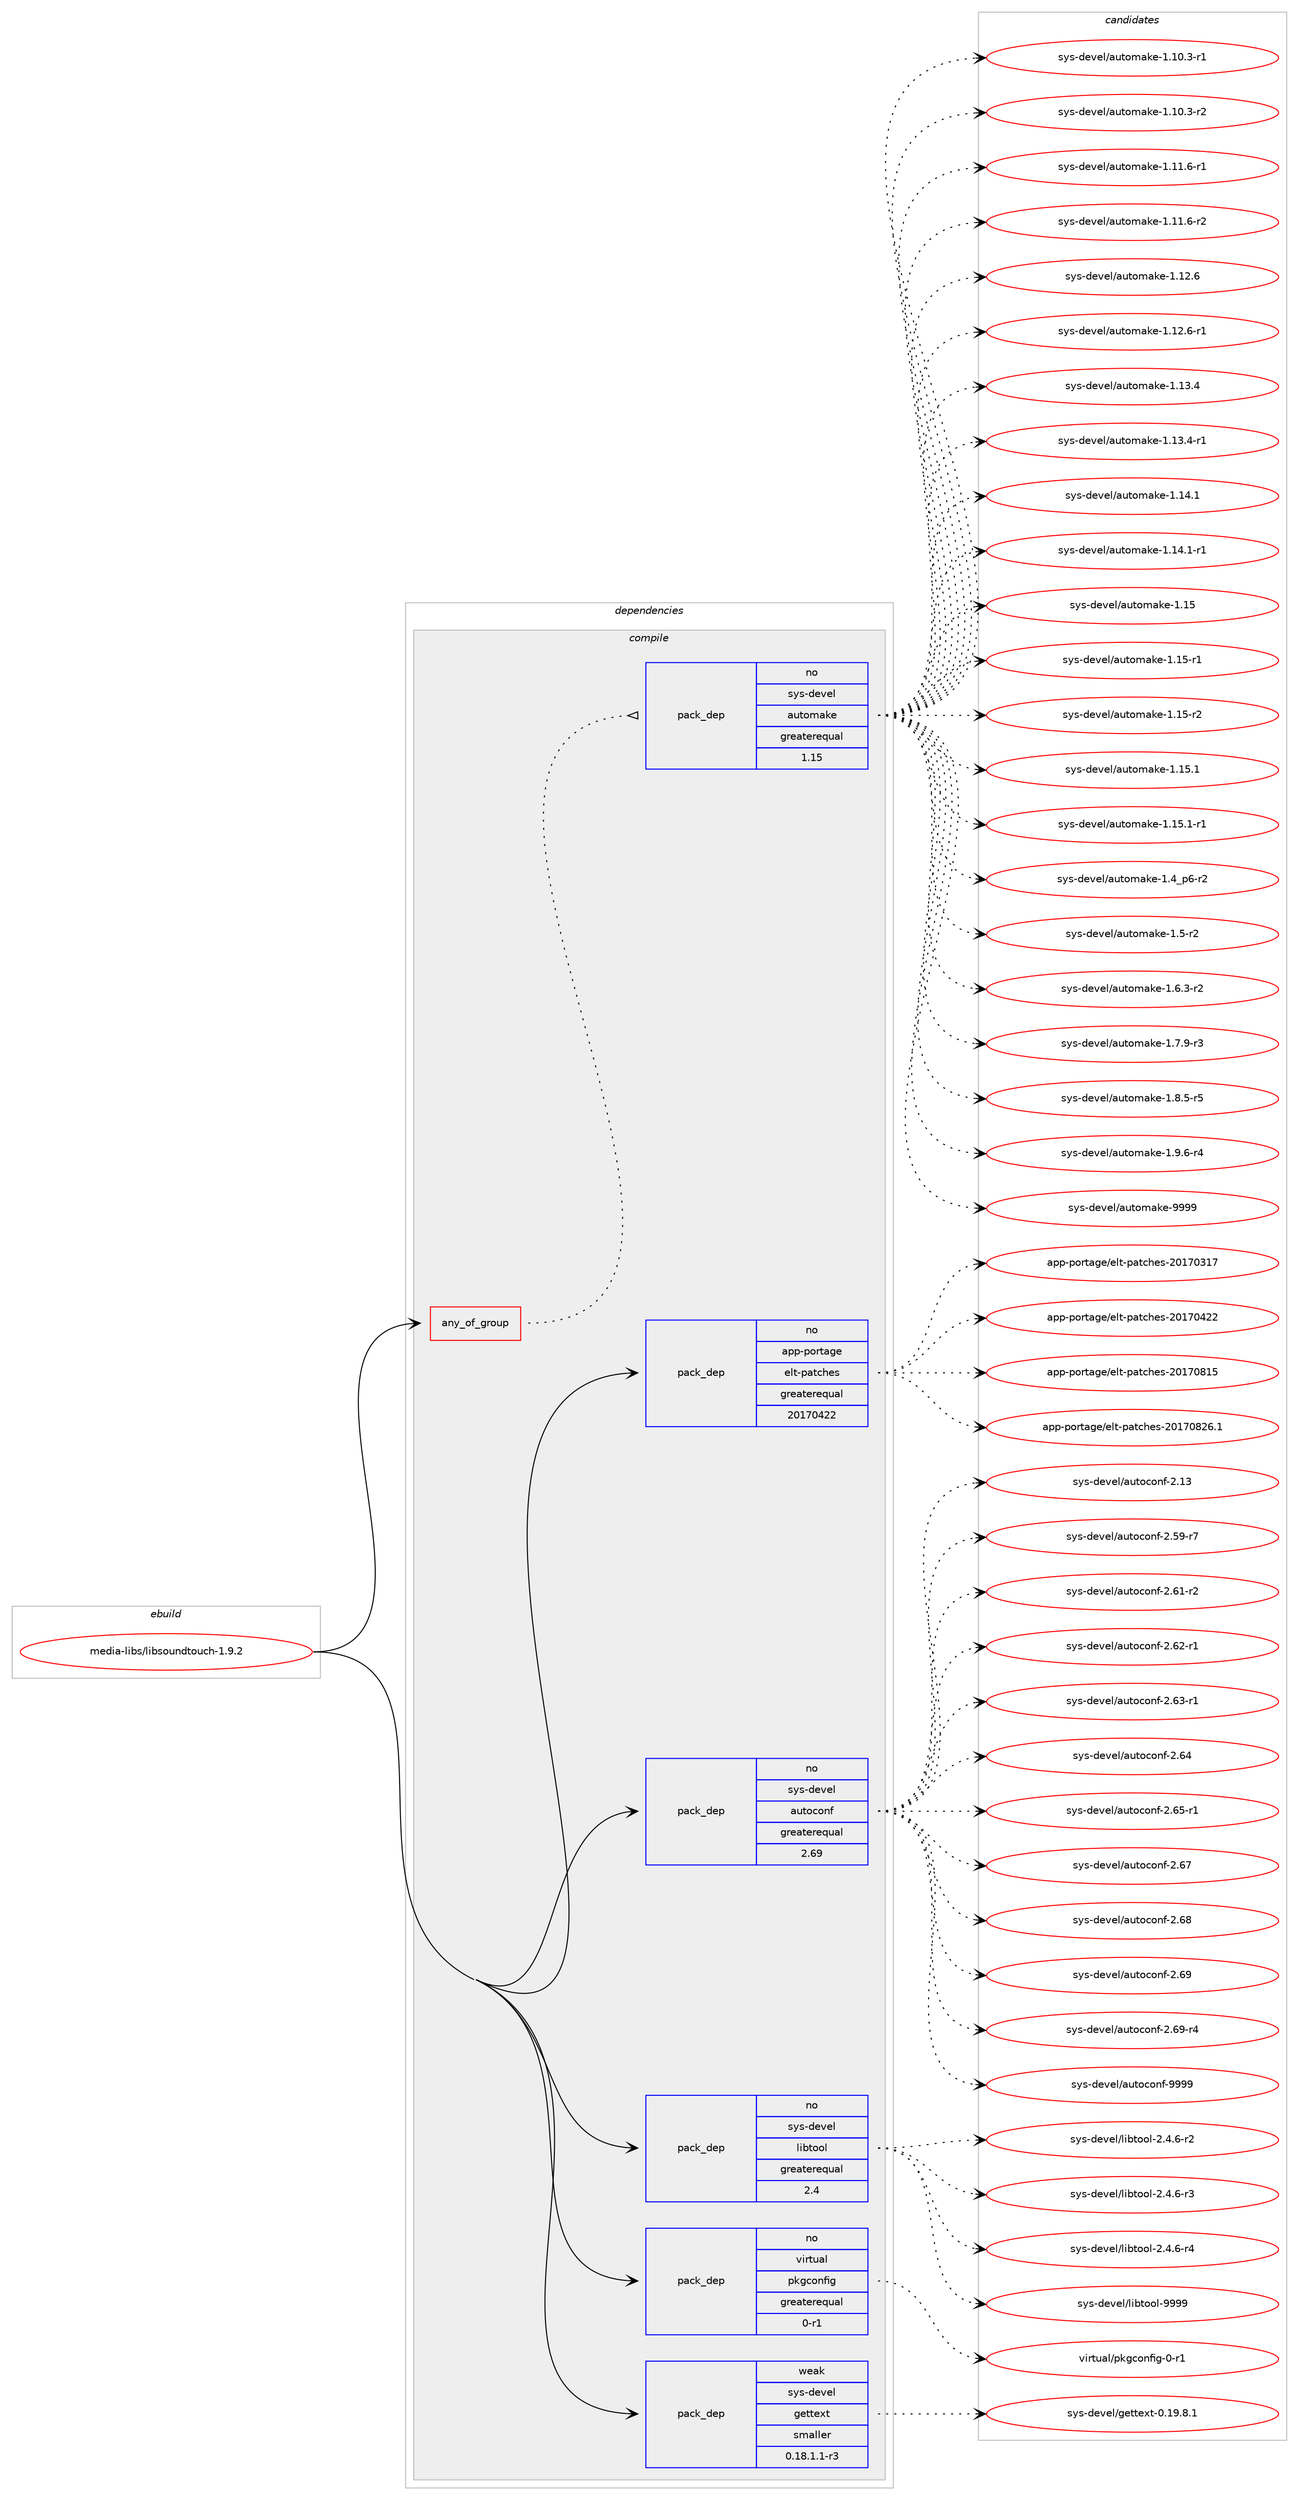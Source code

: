 digraph prolog {

# *************
# Graph options
# *************

newrank=true;
concentrate=true;
compound=true;
graph [rankdir=LR,fontname=Helvetica,fontsize=10,ranksep=1.5];#, ranksep=2.5, nodesep=0.2];
edge  [arrowhead=vee];
node  [fontname=Helvetica,fontsize=10];

# **********
# The ebuild
# **********

subgraph cluster_leftcol {
color=gray;
rank=same;
label=<<i>ebuild</i>>;
id [label="media-libs/libsoundtouch-1.9.2", color=red, width=4, href="../media-libs/libsoundtouch-1.9.2.svg"];
}

# ****************
# The dependencies
# ****************

subgraph cluster_midcol {
color=gray;
label=<<i>dependencies</i>>;
subgraph cluster_compile {
fillcolor="#eeeeee";
style=filled;
label=<<i>compile</i>>;
subgraph any5602 {
dependency365726 [label=<<TABLE BORDER="0" CELLBORDER="1" CELLSPACING="0" CELLPADDING="4"><TR><TD CELLPADDING="10">any_of_group</TD></TR></TABLE>>, shape=none, color=red];subgraph pack269863 {
dependency365727 [label=<<TABLE BORDER="0" CELLBORDER="1" CELLSPACING="0" CELLPADDING="4" WIDTH="220"><TR><TD ROWSPAN="6" CELLPADDING="30">pack_dep</TD></TR><TR><TD WIDTH="110">no</TD></TR><TR><TD>sys-devel</TD></TR><TR><TD>automake</TD></TR><TR><TD>greaterequal</TD></TR><TR><TD>1.15</TD></TR></TABLE>>, shape=none, color=blue];
}
dependency365726:e -> dependency365727:w [weight=20,style="dotted",arrowhead="oinv"];
}
id:e -> dependency365726:w [weight=20,style="solid",arrowhead="vee"];
subgraph pack269864 {
dependency365728 [label=<<TABLE BORDER="0" CELLBORDER="1" CELLSPACING="0" CELLPADDING="4" WIDTH="220"><TR><TD ROWSPAN="6" CELLPADDING="30">pack_dep</TD></TR><TR><TD WIDTH="110">no</TD></TR><TR><TD>app-portage</TD></TR><TR><TD>elt-patches</TD></TR><TR><TD>greaterequal</TD></TR><TR><TD>20170422</TD></TR></TABLE>>, shape=none, color=blue];
}
id:e -> dependency365728:w [weight=20,style="solid",arrowhead="vee"];
subgraph pack269865 {
dependency365729 [label=<<TABLE BORDER="0" CELLBORDER="1" CELLSPACING="0" CELLPADDING="4" WIDTH="220"><TR><TD ROWSPAN="6" CELLPADDING="30">pack_dep</TD></TR><TR><TD WIDTH="110">no</TD></TR><TR><TD>sys-devel</TD></TR><TR><TD>autoconf</TD></TR><TR><TD>greaterequal</TD></TR><TR><TD>2.69</TD></TR></TABLE>>, shape=none, color=blue];
}
id:e -> dependency365729:w [weight=20,style="solid",arrowhead="vee"];
subgraph pack269866 {
dependency365730 [label=<<TABLE BORDER="0" CELLBORDER="1" CELLSPACING="0" CELLPADDING="4" WIDTH="220"><TR><TD ROWSPAN="6" CELLPADDING="30">pack_dep</TD></TR><TR><TD WIDTH="110">no</TD></TR><TR><TD>sys-devel</TD></TR><TR><TD>libtool</TD></TR><TR><TD>greaterequal</TD></TR><TR><TD>2.4</TD></TR></TABLE>>, shape=none, color=blue];
}
id:e -> dependency365730:w [weight=20,style="solid",arrowhead="vee"];
subgraph pack269867 {
dependency365731 [label=<<TABLE BORDER="0" CELLBORDER="1" CELLSPACING="0" CELLPADDING="4" WIDTH="220"><TR><TD ROWSPAN="6" CELLPADDING="30">pack_dep</TD></TR><TR><TD WIDTH="110">no</TD></TR><TR><TD>virtual</TD></TR><TR><TD>pkgconfig</TD></TR><TR><TD>greaterequal</TD></TR><TR><TD>0-r1</TD></TR></TABLE>>, shape=none, color=blue];
}
id:e -> dependency365731:w [weight=20,style="solid",arrowhead="vee"];
subgraph pack269868 {
dependency365732 [label=<<TABLE BORDER="0" CELLBORDER="1" CELLSPACING="0" CELLPADDING="4" WIDTH="220"><TR><TD ROWSPAN="6" CELLPADDING="30">pack_dep</TD></TR><TR><TD WIDTH="110">weak</TD></TR><TR><TD>sys-devel</TD></TR><TR><TD>gettext</TD></TR><TR><TD>smaller</TD></TR><TR><TD>0.18.1.1-r3</TD></TR></TABLE>>, shape=none, color=blue];
}
id:e -> dependency365732:w [weight=20,style="solid",arrowhead="vee"];
}
subgraph cluster_compileandrun {
fillcolor="#eeeeee";
style=filled;
label=<<i>compile and run</i>>;
}
subgraph cluster_run {
fillcolor="#eeeeee";
style=filled;
label=<<i>run</i>>;
}
}

# **************
# The candidates
# **************

subgraph cluster_choices {
rank=same;
color=gray;
label=<<i>candidates</i>>;

subgraph choice269863 {
color=black;
nodesep=1;
choice11512111545100101118101108479711711611110997107101454946494846514511449 [label="sys-devel/automake-1.10.3-r1", color=red, width=4,href="../sys-devel/automake-1.10.3-r1.svg"];
choice11512111545100101118101108479711711611110997107101454946494846514511450 [label="sys-devel/automake-1.10.3-r2", color=red, width=4,href="../sys-devel/automake-1.10.3-r2.svg"];
choice11512111545100101118101108479711711611110997107101454946494946544511449 [label="sys-devel/automake-1.11.6-r1", color=red, width=4,href="../sys-devel/automake-1.11.6-r1.svg"];
choice11512111545100101118101108479711711611110997107101454946494946544511450 [label="sys-devel/automake-1.11.6-r2", color=red, width=4,href="../sys-devel/automake-1.11.6-r2.svg"];
choice1151211154510010111810110847971171161111099710710145494649504654 [label="sys-devel/automake-1.12.6", color=red, width=4,href="../sys-devel/automake-1.12.6.svg"];
choice11512111545100101118101108479711711611110997107101454946495046544511449 [label="sys-devel/automake-1.12.6-r1", color=red, width=4,href="../sys-devel/automake-1.12.6-r1.svg"];
choice1151211154510010111810110847971171161111099710710145494649514652 [label="sys-devel/automake-1.13.4", color=red, width=4,href="../sys-devel/automake-1.13.4.svg"];
choice11512111545100101118101108479711711611110997107101454946495146524511449 [label="sys-devel/automake-1.13.4-r1", color=red, width=4,href="../sys-devel/automake-1.13.4-r1.svg"];
choice1151211154510010111810110847971171161111099710710145494649524649 [label="sys-devel/automake-1.14.1", color=red, width=4,href="../sys-devel/automake-1.14.1.svg"];
choice11512111545100101118101108479711711611110997107101454946495246494511449 [label="sys-devel/automake-1.14.1-r1", color=red, width=4,href="../sys-devel/automake-1.14.1-r1.svg"];
choice115121115451001011181011084797117116111109971071014549464953 [label="sys-devel/automake-1.15", color=red, width=4,href="../sys-devel/automake-1.15.svg"];
choice1151211154510010111810110847971171161111099710710145494649534511449 [label="sys-devel/automake-1.15-r1", color=red, width=4,href="../sys-devel/automake-1.15-r1.svg"];
choice1151211154510010111810110847971171161111099710710145494649534511450 [label="sys-devel/automake-1.15-r2", color=red, width=4,href="../sys-devel/automake-1.15-r2.svg"];
choice1151211154510010111810110847971171161111099710710145494649534649 [label="sys-devel/automake-1.15.1", color=red, width=4,href="../sys-devel/automake-1.15.1.svg"];
choice11512111545100101118101108479711711611110997107101454946495346494511449 [label="sys-devel/automake-1.15.1-r1", color=red, width=4,href="../sys-devel/automake-1.15.1-r1.svg"];
choice115121115451001011181011084797117116111109971071014549465295112544511450 [label="sys-devel/automake-1.4_p6-r2", color=red, width=4,href="../sys-devel/automake-1.4_p6-r2.svg"];
choice11512111545100101118101108479711711611110997107101454946534511450 [label="sys-devel/automake-1.5-r2", color=red, width=4,href="../sys-devel/automake-1.5-r2.svg"];
choice115121115451001011181011084797117116111109971071014549465446514511450 [label="sys-devel/automake-1.6.3-r2", color=red, width=4,href="../sys-devel/automake-1.6.3-r2.svg"];
choice115121115451001011181011084797117116111109971071014549465546574511451 [label="sys-devel/automake-1.7.9-r3", color=red, width=4,href="../sys-devel/automake-1.7.9-r3.svg"];
choice115121115451001011181011084797117116111109971071014549465646534511453 [label="sys-devel/automake-1.8.5-r5", color=red, width=4,href="../sys-devel/automake-1.8.5-r5.svg"];
choice115121115451001011181011084797117116111109971071014549465746544511452 [label="sys-devel/automake-1.9.6-r4", color=red, width=4,href="../sys-devel/automake-1.9.6-r4.svg"];
choice115121115451001011181011084797117116111109971071014557575757 [label="sys-devel/automake-9999", color=red, width=4,href="../sys-devel/automake-9999.svg"];
dependency365727:e -> choice11512111545100101118101108479711711611110997107101454946494846514511449:w [style=dotted,weight="100"];
dependency365727:e -> choice11512111545100101118101108479711711611110997107101454946494846514511450:w [style=dotted,weight="100"];
dependency365727:e -> choice11512111545100101118101108479711711611110997107101454946494946544511449:w [style=dotted,weight="100"];
dependency365727:e -> choice11512111545100101118101108479711711611110997107101454946494946544511450:w [style=dotted,weight="100"];
dependency365727:e -> choice1151211154510010111810110847971171161111099710710145494649504654:w [style=dotted,weight="100"];
dependency365727:e -> choice11512111545100101118101108479711711611110997107101454946495046544511449:w [style=dotted,weight="100"];
dependency365727:e -> choice1151211154510010111810110847971171161111099710710145494649514652:w [style=dotted,weight="100"];
dependency365727:e -> choice11512111545100101118101108479711711611110997107101454946495146524511449:w [style=dotted,weight="100"];
dependency365727:e -> choice1151211154510010111810110847971171161111099710710145494649524649:w [style=dotted,weight="100"];
dependency365727:e -> choice11512111545100101118101108479711711611110997107101454946495246494511449:w [style=dotted,weight="100"];
dependency365727:e -> choice115121115451001011181011084797117116111109971071014549464953:w [style=dotted,weight="100"];
dependency365727:e -> choice1151211154510010111810110847971171161111099710710145494649534511449:w [style=dotted,weight="100"];
dependency365727:e -> choice1151211154510010111810110847971171161111099710710145494649534511450:w [style=dotted,weight="100"];
dependency365727:e -> choice1151211154510010111810110847971171161111099710710145494649534649:w [style=dotted,weight="100"];
dependency365727:e -> choice11512111545100101118101108479711711611110997107101454946495346494511449:w [style=dotted,weight="100"];
dependency365727:e -> choice115121115451001011181011084797117116111109971071014549465295112544511450:w [style=dotted,weight="100"];
dependency365727:e -> choice11512111545100101118101108479711711611110997107101454946534511450:w [style=dotted,weight="100"];
dependency365727:e -> choice115121115451001011181011084797117116111109971071014549465446514511450:w [style=dotted,weight="100"];
dependency365727:e -> choice115121115451001011181011084797117116111109971071014549465546574511451:w [style=dotted,weight="100"];
dependency365727:e -> choice115121115451001011181011084797117116111109971071014549465646534511453:w [style=dotted,weight="100"];
dependency365727:e -> choice115121115451001011181011084797117116111109971071014549465746544511452:w [style=dotted,weight="100"];
dependency365727:e -> choice115121115451001011181011084797117116111109971071014557575757:w [style=dotted,weight="100"];
}
subgraph choice269864 {
color=black;
nodesep=1;
choice97112112451121111141169710310147101108116451129711699104101115455048495548514955 [label="app-portage/elt-patches-20170317", color=red, width=4,href="../app-portage/elt-patches-20170317.svg"];
choice97112112451121111141169710310147101108116451129711699104101115455048495548525050 [label="app-portage/elt-patches-20170422", color=red, width=4,href="../app-portage/elt-patches-20170422.svg"];
choice97112112451121111141169710310147101108116451129711699104101115455048495548564953 [label="app-portage/elt-patches-20170815", color=red, width=4,href="../app-portage/elt-patches-20170815.svg"];
choice971121124511211111411697103101471011081164511297116991041011154550484955485650544649 [label="app-portage/elt-patches-20170826.1", color=red, width=4,href="../app-portage/elt-patches-20170826.1.svg"];
dependency365728:e -> choice97112112451121111141169710310147101108116451129711699104101115455048495548514955:w [style=dotted,weight="100"];
dependency365728:e -> choice97112112451121111141169710310147101108116451129711699104101115455048495548525050:w [style=dotted,weight="100"];
dependency365728:e -> choice97112112451121111141169710310147101108116451129711699104101115455048495548564953:w [style=dotted,weight="100"];
dependency365728:e -> choice971121124511211111411697103101471011081164511297116991041011154550484955485650544649:w [style=dotted,weight="100"];
}
subgraph choice269865 {
color=black;
nodesep=1;
choice115121115451001011181011084797117116111991111101024550464951 [label="sys-devel/autoconf-2.13", color=red, width=4,href="../sys-devel/autoconf-2.13.svg"];
choice1151211154510010111810110847971171161119911111010245504653574511455 [label="sys-devel/autoconf-2.59-r7", color=red, width=4,href="../sys-devel/autoconf-2.59-r7.svg"];
choice1151211154510010111810110847971171161119911111010245504654494511450 [label="sys-devel/autoconf-2.61-r2", color=red, width=4,href="../sys-devel/autoconf-2.61-r2.svg"];
choice1151211154510010111810110847971171161119911111010245504654504511449 [label="sys-devel/autoconf-2.62-r1", color=red, width=4,href="../sys-devel/autoconf-2.62-r1.svg"];
choice1151211154510010111810110847971171161119911111010245504654514511449 [label="sys-devel/autoconf-2.63-r1", color=red, width=4,href="../sys-devel/autoconf-2.63-r1.svg"];
choice115121115451001011181011084797117116111991111101024550465452 [label="sys-devel/autoconf-2.64", color=red, width=4,href="../sys-devel/autoconf-2.64.svg"];
choice1151211154510010111810110847971171161119911111010245504654534511449 [label="sys-devel/autoconf-2.65-r1", color=red, width=4,href="../sys-devel/autoconf-2.65-r1.svg"];
choice115121115451001011181011084797117116111991111101024550465455 [label="sys-devel/autoconf-2.67", color=red, width=4,href="../sys-devel/autoconf-2.67.svg"];
choice115121115451001011181011084797117116111991111101024550465456 [label="sys-devel/autoconf-2.68", color=red, width=4,href="../sys-devel/autoconf-2.68.svg"];
choice115121115451001011181011084797117116111991111101024550465457 [label="sys-devel/autoconf-2.69", color=red, width=4,href="../sys-devel/autoconf-2.69.svg"];
choice1151211154510010111810110847971171161119911111010245504654574511452 [label="sys-devel/autoconf-2.69-r4", color=red, width=4,href="../sys-devel/autoconf-2.69-r4.svg"];
choice115121115451001011181011084797117116111991111101024557575757 [label="sys-devel/autoconf-9999", color=red, width=4,href="../sys-devel/autoconf-9999.svg"];
dependency365729:e -> choice115121115451001011181011084797117116111991111101024550464951:w [style=dotted,weight="100"];
dependency365729:e -> choice1151211154510010111810110847971171161119911111010245504653574511455:w [style=dotted,weight="100"];
dependency365729:e -> choice1151211154510010111810110847971171161119911111010245504654494511450:w [style=dotted,weight="100"];
dependency365729:e -> choice1151211154510010111810110847971171161119911111010245504654504511449:w [style=dotted,weight="100"];
dependency365729:e -> choice1151211154510010111810110847971171161119911111010245504654514511449:w [style=dotted,weight="100"];
dependency365729:e -> choice115121115451001011181011084797117116111991111101024550465452:w [style=dotted,weight="100"];
dependency365729:e -> choice1151211154510010111810110847971171161119911111010245504654534511449:w [style=dotted,weight="100"];
dependency365729:e -> choice115121115451001011181011084797117116111991111101024550465455:w [style=dotted,weight="100"];
dependency365729:e -> choice115121115451001011181011084797117116111991111101024550465456:w [style=dotted,weight="100"];
dependency365729:e -> choice115121115451001011181011084797117116111991111101024550465457:w [style=dotted,weight="100"];
dependency365729:e -> choice1151211154510010111810110847971171161119911111010245504654574511452:w [style=dotted,weight="100"];
dependency365729:e -> choice115121115451001011181011084797117116111991111101024557575757:w [style=dotted,weight="100"];
}
subgraph choice269866 {
color=black;
nodesep=1;
choice1151211154510010111810110847108105981161111111084550465246544511450 [label="sys-devel/libtool-2.4.6-r2", color=red, width=4,href="../sys-devel/libtool-2.4.6-r2.svg"];
choice1151211154510010111810110847108105981161111111084550465246544511451 [label="sys-devel/libtool-2.4.6-r3", color=red, width=4,href="../sys-devel/libtool-2.4.6-r3.svg"];
choice1151211154510010111810110847108105981161111111084550465246544511452 [label="sys-devel/libtool-2.4.6-r4", color=red, width=4,href="../sys-devel/libtool-2.4.6-r4.svg"];
choice1151211154510010111810110847108105981161111111084557575757 [label="sys-devel/libtool-9999", color=red, width=4,href="../sys-devel/libtool-9999.svg"];
dependency365730:e -> choice1151211154510010111810110847108105981161111111084550465246544511450:w [style=dotted,weight="100"];
dependency365730:e -> choice1151211154510010111810110847108105981161111111084550465246544511451:w [style=dotted,weight="100"];
dependency365730:e -> choice1151211154510010111810110847108105981161111111084550465246544511452:w [style=dotted,weight="100"];
dependency365730:e -> choice1151211154510010111810110847108105981161111111084557575757:w [style=dotted,weight="100"];
}
subgraph choice269867 {
color=black;
nodesep=1;
choice11810511411611797108471121071039911111010210510345484511449 [label="virtual/pkgconfig-0-r1", color=red, width=4,href="../virtual/pkgconfig-0-r1.svg"];
dependency365731:e -> choice11810511411611797108471121071039911111010210510345484511449:w [style=dotted,weight="100"];
}
subgraph choice269868 {
color=black;
nodesep=1;
choice1151211154510010111810110847103101116116101120116454846495746564649 [label="sys-devel/gettext-0.19.8.1", color=red, width=4,href="../sys-devel/gettext-0.19.8.1.svg"];
dependency365732:e -> choice1151211154510010111810110847103101116116101120116454846495746564649:w [style=dotted,weight="100"];
}
}

}
